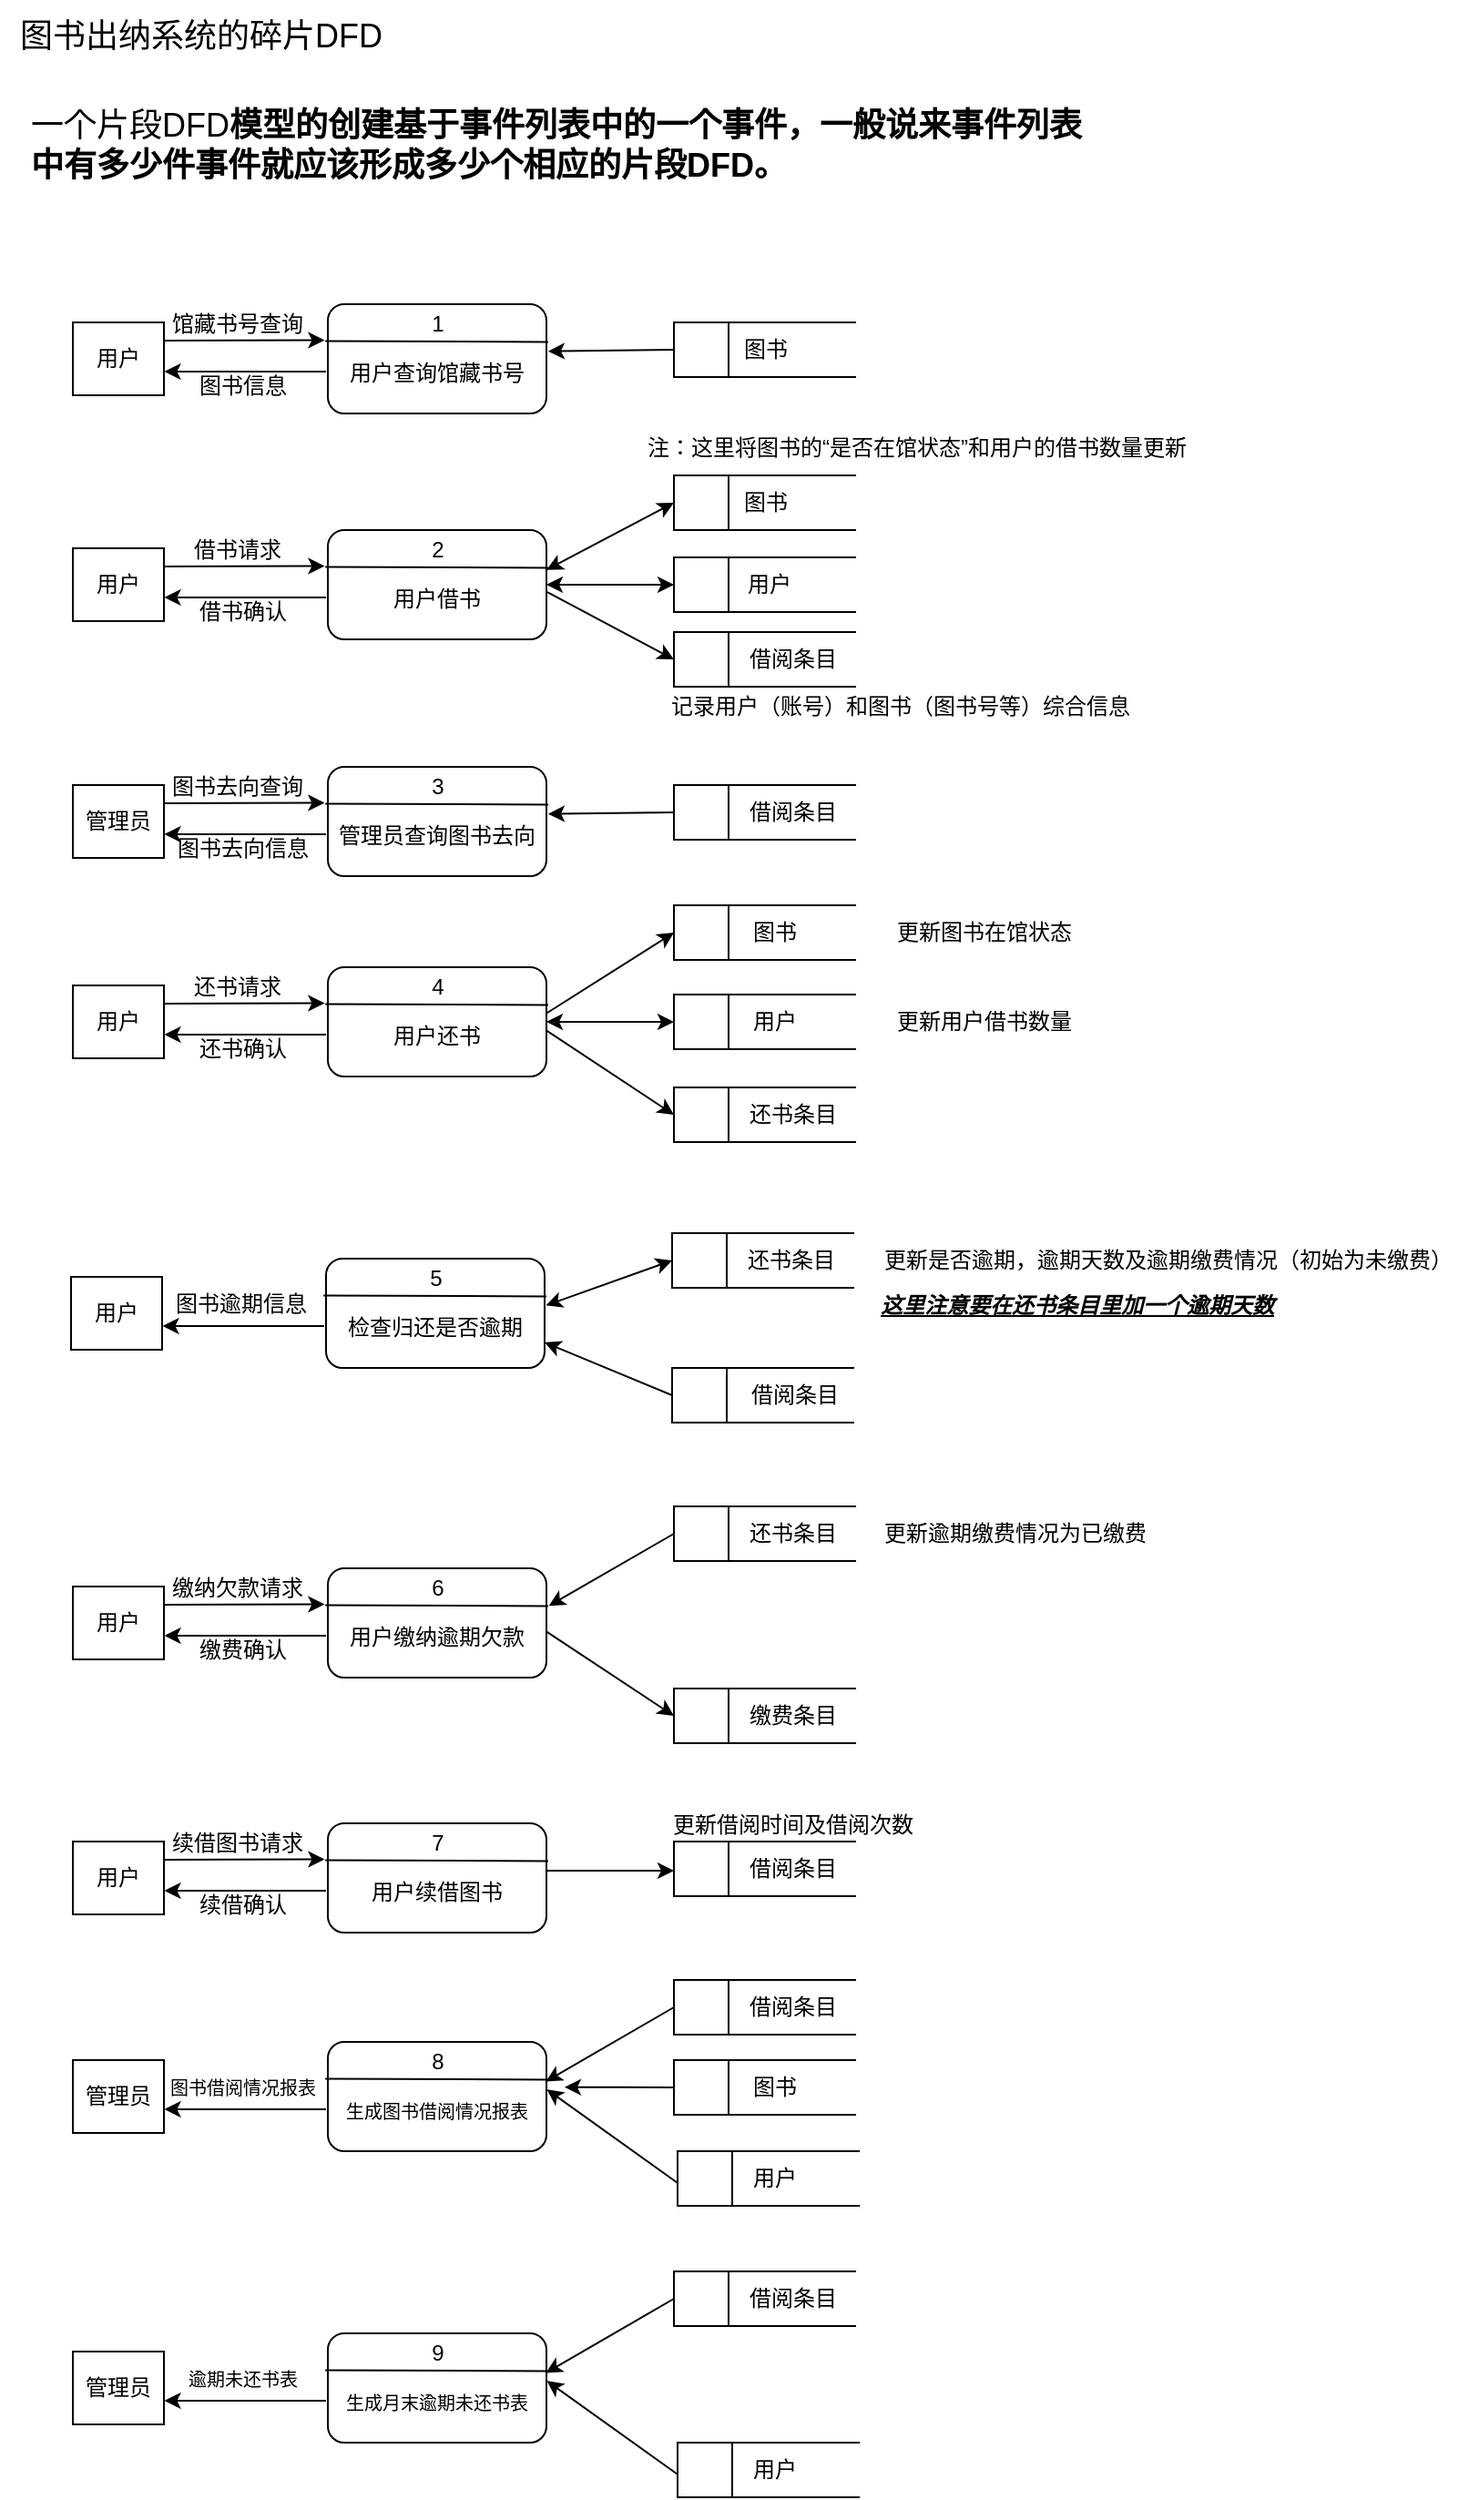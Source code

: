 <mxfile version="21.3.4" type="github" pages="2">
  <diagram name="Page-1" id="r5-5mrkH5DWfqQ573Fb9">
    <mxGraphModel dx="1008" dy="618" grid="1" gridSize="10" guides="1" tooltips="1" connect="1" arrows="1" fold="1" page="1" pageScale="1" pageWidth="827" pageHeight="1169" math="0" shadow="0">
      <root>
        <mxCell id="0" />
        <mxCell id="1" parent="0" />
        <mxCell id="1K2lFntmDClPy83llf3J-1" value="&lt;font style=&quot;font-size: 18px;&quot;&gt;图书出纳系统的碎片DFD&lt;/font&gt;" style="text;html=1;align=center;verticalAlign=middle;resizable=0;points=[];autosize=1;strokeColor=none;fillColor=none;" vertex="1" parent="1">
          <mxGeometry x="60" y="53" width="220" height="40" as="geometry" />
        </mxCell>
        <mxCell id="1K2lFntmDClPy83llf3J-2" value="&lt;h5 style=&quot;language:zh-CN;margin-top:0pt;margin-bottom:0pt;text-align:left;&lt;br/&gt;direction:ltr;unicode-bidi:embed;vertical-align:baseline;mso-line-break-override:&lt;br/&gt;none;punctuation-wrap:hanging&quot;&gt;&lt;/h5&gt;&lt;h4&gt;&lt;div style=&quot;text-align: left;&quot;&gt;&lt;span style=&quot;font-size: 18px; background-color: initial; font-weight: normal;&quot;&gt;一个片段&lt;span style=&quot;font-family: Arial;&quot;&gt;DFD&lt;/span&gt;&lt;/span&gt;&lt;span style=&quot;font-size: 18px; background-color: initial; font-family: 宋体;&quot;&gt;模型的创建基于事件列表中的一个事件，一般说来事件列表&lt;/span&gt;&lt;/div&gt;&lt;font style=&quot;font-size: 18px;&quot;&gt;&lt;span style=&quot;font-family: 宋体; font-weight: bold;&quot;&gt;&lt;div style=&quot;text-align: left;&quot;&gt;&lt;span style=&quot;background-color: initial;&quot;&gt;中有多少件事件就应该形成多少个相应的片段&lt;/span&gt;&lt;span style=&quot;background-color: initial; font-family: Arial;&quot;&gt;DFD&lt;/span&gt;&lt;span style=&quot;background-color: initial;&quot;&gt;。&lt;/span&gt;&lt;/div&gt;&lt;/span&gt;&lt;/font&gt;&lt;/h4&gt;" style="text;html=1;align=center;verticalAlign=middle;resizable=0;points=[];autosize=1;strokeColor=none;fillColor=none;" vertex="1" parent="1">
          <mxGeometry x="60" y="88" width="610" height="90" as="geometry" />
        </mxCell>
        <mxCell id="1K2lFntmDClPy83llf3J-3" value="&lt;br&gt;用户查询馆藏书号" style="rounded=1;whiteSpace=wrap;html=1;" vertex="1" parent="1">
          <mxGeometry x="240" y="220" width="120" height="60" as="geometry" />
        </mxCell>
        <mxCell id="1K2lFntmDClPy83llf3J-4" value="" style="endArrow=none;html=1;rounded=0;exitX=-0.012;exitY=0.337;exitDx=0;exitDy=0;exitPerimeter=0;entryX=1.008;entryY=0.346;entryDx=0;entryDy=0;entryPerimeter=0;" edge="1" parent="1" source="1K2lFntmDClPy83llf3J-3" target="1K2lFntmDClPy83llf3J-3">
          <mxGeometry width="50" height="50" relative="1" as="geometry">
            <mxPoint x="330" y="320" as="sourcePoint" />
            <mxPoint x="380" y="270" as="targetPoint" />
          </mxGeometry>
        </mxCell>
        <mxCell id="1K2lFntmDClPy83llf3J-5" value="1" style="text;html=1;align=center;verticalAlign=middle;resizable=0;points=[];autosize=1;strokeColor=none;fillColor=none;" vertex="1" parent="1">
          <mxGeometry x="285" y="216" width="30" height="30" as="geometry" />
        </mxCell>
        <mxCell id="1K2lFntmDClPy83llf3J-8" value="用户" style="html=1;dashed=0;whiteSpace=wrap;" vertex="1" parent="1">
          <mxGeometry x="100" y="230" width="50" height="40" as="geometry" />
        </mxCell>
        <mxCell id="1K2lFntmDClPy83llf3J-9" value="" style="endArrow=classic;html=1;rounded=0;exitX=1;exitY=0.25;exitDx=0;exitDy=0;entryX=-0.015;entryY=0.329;entryDx=0;entryDy=0;entryPerimeter=0;" edge="1" parent="1" source="1K2lFntmDClPy83llf3J-8" target="1K2lFntmDClPy83llf3J-3">
          <mxGeometry width="50" height="50" relative="1" as="geometry">
            <mxPoint x="300" y="260" as="sourcePoint" />
            <mxPoint x="350" y="210" as="targetPoint" />
          </mxGeometry>
        </mxCell>
        <mxCell id="1K2lFntmDClPy83llf3J-10" value="馆藏书号查询" style="text;html=1;align=center;verticalAlign=middle;resizable=0;points=[];autosize=1;strokeColor=none;fillColor=none;" vertex="1" parent="1">
          <mxGeometry x="140" y="216" width="100" height="30" as="geometry" />
        </mxCell>
        <mxCell id="1K2lFntmDClPy83llf3J-11" value="" style="endArrow=classic;html=1;rounded=0;entryX=1.005;entryY=0.625;entryDx=0;entryDy=0;entryPerimeter=0;" edge="1" parent="1">
          <mxGeometry width="50" height="50" relative="1" as="geometry">
            <mxPoint x="239" y="257" as="sourcePoint" />
            <mxPoint x="150.25" y="257" as="targetPoint" />
          </mxGeometry>
        </mxCell>
        <mxCell id="1K2lFntmDClPy83llf3J-12" value="图书信息" style="text;html=1;align=center;verticalAlign=middle;resizable=0;points=[];autosize=1;strokeColor=none;fillColor=none;" vertex="1" parent="1">
          <mxGeometry x="158" y="250" width="70" height="30" as="geometry" />
        </mxCell>
        <mxCell id="1K2lFntmDClPy83llf3J-13" value="" style="html=1;dashed=0;whiteSpace=wrap;shape=mxgraph.dfd.dataStoreID;align=left;spacingLeft=3;points=[[0,0],[0.5,0],[1,0],[0,0.5],[1,0.5],[0,1],[0.5,1],[1,1]];" vertex="1" parent="1">
          <mxGeometry x="430" y="230" width="100" height="30" as="geometry" />
        </mxCell>
        <mxCell id="1K2lFntmDClPy83llf3J-14" value="图书" style="text;html=1;align=center;verticalAlign=middle;resizable=0;points=[];autosize=1;strokeColor=none;fillColor=none;" vertex="1" parent="1">
          <mxGeometry x="455" y="230" width="50" height="30" as="geometry" />
        </mxCell>
        <mxCell id="1K2lFntmDClPy83llf3J-16" value="" style="endArrow=classic;html=1;rounded=0;exitX=0;exitY=0.5;exitDx=0;exitDy=0;entryX=1.008;entryY=0.431;entryDx=0;entryDy=0;entryPerimeter=0;" edge="1" parent="1" source="1K2lFntmDClPy83llf3J-13" target="1K2lFntmDClPy83llf3J-3">
          <mxGeometry width="50" height="50" relative="1" as="geometry">
            <mxPoint x="300" y="260" as="sourcePoint" />
            <mxPoint x="350" y="210" as="targetPoint" />
          </mxGeometry>
        </mxCell>
        <mxCell id="1K2lFntmDClPy83llf3J-17" value="&lt;br&gt;用户借书" style="rounded=1;whiteSpace=wrap;html=1;" vertex="1" parent="1">
          <mxGeometry x="240" y="344" width="120" height="60" as="geometry" />
        </mxCell>
        <mxCell id="1K2lFntmDClPy83llf3J-18" value="" style="endArrow=none;html=1;rounded=0;exitX=-0.012;exitY=0.337;exitDx=0;exitDy=0;exitPerimeter=0;entryX=1.008;entryY=0.346;entryDx=0;entryDy=0;entryPerimeter=0;" edge="1" parent="1" source="1K2lFntmDClPy83llf3J-17" target="1K2lFntmDClPy83llf3J-17">
          <mxGeometry width="50" height="50" relative="1" as="geometry">
            <mxPoint x="330" y="444" as="sourcePoint" />
            <mxPoint x="380" y="394" as="targetPoint" />
          </mxGeometry>
        </mxCell>
        <mxCell id="1K2lFntmDClPy83llf3J-19" value="2" style="text;html=1;align=center;verticalAlign=middle;resizable=0;points=[];autosize=1;strokeColor=none;fillColor=none;" vertex="1" parent="1">
          <mxGeometry x="285" y="340" width="30" height="30" as="geometry" />
        </mxCell>
        <mxCell id="1K2lFntmDClPy83llf3J-20" value="用户" style="html=1;dashed=0;whiteSpace=wrap;" vertex="1" parent="1">
          <mxGeometry x="100" y="354" width="50" height="40" as="geometry" />
        </mxCell>
        <mxCell id="1K2lFntmDClPy83llf3J-21" value="" style="endArrow=classic;html=1;rounded=0;exitX=1;exitY=0.25;exitDx=0;exitDy=0;entryX=-0.015;entryY=0.329;entryDx=0;entryDy=0;entryPerimeter=0;" edge="1" parent="1" source="1K2lFntmDClPy83llf3J-20" target="1K2lFntmDClPy83llf3J-17">
          <mxGeometry width="50" height="50" relative="1" as="geometry">
            <mxPoint x="300" y="384" as="sourcePoint" />
            <mxPoint x="350" y="334" as="targetPoint" />
          </mxGeometry>
        </mxCell>
        <mxCell id="1K2lFntmDClPy83llf3J-22" value="借书请求" style="text;html=1;align=center;verticalAlign=middle;resizable=0;points=[];autosize=1;strokeColor=none;fillColor=none;" vertex="1" parent="1">
          <mxGeometry x="155" y="340" width="70" height="30" as="geometry" />
        </mxCell>
        <mxCell id="1K2lFntmDClPy83llf3J-23" value="" style="endArrow=classic;html=1;rounded=0;entryX=1.005;entryY=0.625;entryDx=0;entryDy=0;entryPerimeter=0;" edge="1" parent="1">
          <mxGeometry width="50" height="50" relative="1" as="geometry">
            <mxPoint x="239" y="381" as="sourcePoint" />
            <mxPoint x="150.25" y="381" as="targetPoint" />
          </mxGeometry>
        </mxCell>
        <mxCell id="1K2lFntmDClPy83llf3J-24" value="借书确认" style="text;html=1;align=center;verticalAlign=middle;resizable=0;points=[];autosize=1;strokeColor=none;fillColor=none;" vertex="1" parent="1">
          <mxGeometry x="158" y="374" width="70" height="30" as="geometry" />
        </mxCell>
        <mxCell id="1K2lFntmDClPy83llf3J-25" value="" style="html=1;dashed=0;whiteSpace=wrap;shape=mxgraph.dfd.dataStoreID;align=left;spacingLeft=3;points=[[0,0],[0.5,0],[1,0],[0,0.5],[1,0.5],[0,1],[0.5,1],[1,1]];" vertex="1" parent="1">
          <mxGeometry x="430" y="314" width="100" height="30" as="geometry" />
        </mxCell>
        <mxCell id="1K2lFntmDClPy83llf3J-26" value="图书" style="text;html=1;align=center;verticalAlign=middle;resizable=0;points=[];autosize=1;strokeColor=none;fillColor=none;" vertex="1" parent="1">
          <mxGeometry x="455" y="314" width="50" height="30" as="geometry" />
        </mxCell>
        <mxCell id="1K2lFntmDClPy83llf3J-28" value="" style="html=1;dashed=0;whiteSpace=wrap;shape=mxgraph.dfd.dataStoreID;align=left;spacingLeft=3;points=[[0,0],[0.5,0],[1,0],[0,0.5],[1,0.5],[0,1],[0.5,1],[1,1]];" vertex="1" parent="1">
          <mxGeometry x="430" y="400" width="100" height="30" as="geometry" />
        </mxCell>
        <mxCell id="1K2lFntmDClPy83llf3J-29" value="借阅条目" style="text;html=1;align=center;verticalAlign=middle;resizable=0;points=[];autosize=1;strokeColor=none;fillColor=none;" vertex="1" parent="1">
          <mxGeometry x="460" y="400" width="70" height="30" as="geometry" />
        </mxCell>
        <mxCell id="1K2lFntmDClPy83llf3J-30" value="" style="endArrow=classic;html=1;rounded=0;entryX=0;entryY=0.5;entryDx=0;entryDy=0;exitX=1.004;exitY=0.567;exitDx=0;exitDy=0;exitPerimeter=0;" edge="1" parent="1" source="1K2lFntmDClPy83llf3J-17" target="1K2lFntmDClPy83llf3J-28">
          <mxGeometry width="50" height="50" relative="1" as="geometry">
            <mxPoint x="300" y="370" as="sourcePoint" />
            <mxPoint x="350" y="320" as="targetPoint" />
          </mxGeometry>
        </mxCell>
        <mxCell id="1K2lFntmDClPy83llf3J-31" value="&lt;br&gt;管理员查询图书去向" style="rounded=1;whiteSpace=wrap;html=1;" vertex="1" parent="1">
          <mxGeometry x="240" y="474" width="120" height="60" as="geometry" />
        </mxCell>
        <mxCell id="1K2lFntmDClPy83llf3J-32" value="" style="endArrow=none;html=1;rounded=0;exitX=-0.012;exitY=0.337;exitDx=0;exitDy=0;exitPerimeter=0;entryX=1.008;entryY=0.346;entryDx=0;entryDy=0;entryPerimeter=0;" edge="1" parent="1" source="1K2lFntmDClPy83llf3J-31" target="1K2lFntmDClPy83llf3J-31">
          <mxGeometry width="50" height="50" relative="1" as="geometry">
            <mxPoint x="330" y="574" as="sourcePoint" />
            <mxPoint x="380" y="524" as="targetPoint" />
          </mxGeometry>
        </mxCell>
        <mxCell id="1K2lFntmDClPy83llf3J-33" value="3" style="text;html=1;align=center;verticalAlign=middle;resizable=0;points=[];autosize=1;strokeColor=none;fillColor=none;" vertex="1" parent="1">
          <mxGeometry x="285" y="470" width="30" height="30" as="geometry" />
        </mxCell>
        <mxCell id="1K2lFntmDClPy83llf3J-34" value="管理员" style="html=1;dashed=0;whiteSpace=wrap;" vertex="1" parent="1">
          <mxGeometry x="100" y="484" width="50" height="40" as="geometry" />
        </mxCell>
        <mxCell id="1K2lFntmDClPy83llf3J-35" value="" style="endArrow=classic;html=1;rounded=0;exitX=1;exitY=0.25;exitDx=0;exitDy=0;entryX=-0.015;entryY=0.329;entryDx=0;entryDy=0;entryPerimeter=0;" edge="1" parent="1" source="1K2lFntmDClPy83llf3J-34" target="1K2lFntmDClPy83llf3J-31">
          <mxGeometry width="50" height="50" relative="1" as="geometry">
            <mxPoint x="300" y="514" as="sourcePoint" />
            <mxPoint x="350" y="464" as="targetPoint" />
          </mxGeometry>
        </mxCell>
        <mxCell id="1K2lFntmDClPy83llf3J-36" value="图书去向查询" style="text;html=1;align=center;verticalAlign=middle;resizable=0;points=[];autosize=1;strokeColor=none;fillColor=none;" vertex="1" parent="1">
          <mxGeometry x="140" y="470" width="100" height="30" as="geometry" />
        </mxCell>
        <mxCell id="1K2lFntmDClPy83llf3J-37" value="" style="endArrow=classic;html=1;rounded=0;entryX=1.005;entryY=0.625;entryDx=0;entryDy=0;entryPerimeter=0;" edge="1" parent="1">
          <mxGeometry width="50" height="50" relative="1" as="geometry">
            <mxPoint x="239" y="511" as="sourcePoint" />
            <mxPoint x="150.25" y="511" as="targetPoint" />
          </mxGeometry>
        </mxCell>
        <mxCell id="1K2lFntmDClPy83llf3J-38" value="图书去向信息" style="text;html=1;align=center;verticalAlign=middle;resizable=0;points=[];autosize=1;strokeColor=none;fillColor=none;" vertex="1" parent="1">
          <mxGeometry x="143" y="504" width="100" height="30" as="geometry" />
        </mxCell>
        <mxCell id="1K2lFntmDClPy83llf3J-39" value="" style="html=1;dashed=0;whiteSpace=wrap;shape=mxgraph.dfd.dataStoreID;align=left;spacingLeft=3;points=[[0,0],[0.5,0],[1,0],[0,0.5],[1,0.5],[0,1],[0.5,1],[1,1]];" vertex="1" parent="1">
          <mxGeometry x="430" y="484" width="100" height="30" as="geometry" />
        </mxCell>
        <mxCell id="1K2lFntmDClPy83llf3J-40" value="借阅条目" style="text;html=1;align=center;verticalAlign=middle;resizable=0;points=[];autosize=1;strokeColor=none;fillColor=none;" vertex="1" parent="1">
          <mxGeometry x="460" y="484" width="70" height="30" as="geometry" />
        </mxCell>
        <mxCell id="1K2lFntmDClPy83llf3J-41" value="" style="endArrow=classic;html=1;rounded=0;exitX=0;exitY=0.5;exitDx=0;exitDy=0;entryX=1.008;entryY=0.431;entryDx=0;entryDy=0;entryPerimeter=0;" edge="1" parent="1" source="1K2lFntmDClPy83llf3J-39" target="1K2lFntmDClPy83llf3J-31">
          <mxGeometry width="50" height="50" relative="1" as="geometry">
            <mxPoint x="300" y="514" as="sourcePoint" />
            <mxPoint x="350" y="464" as="targetPoint" />
          </mxGeometry>
        </mxCell>
        <mxCell id="1K2lFntmDClPy83llf3J-42" value="" style="endArrow=classic;startArrow=classic;html=1;rounded=0;entryX=0;entryY=0.5;entryDx=0;entryDy=0;exitX=1.001;exitY=0.364;exitDx=0;exitDy=0;exitPerimeter=0;" edge="1" parent="1" source="1K2lFntmDClPy83llf3J-17" target="1K2lFntmDClPy83llf3J-25">
          <mxGeometry width="50" height="50" relative="1" as="geometry">
            <mxPoint x="300" y="390" as="sourcePoint" />
            <mxPoint x="350" y="340" as="targetPoint" />
          </mxGeometry>
        </mxCell>
        <mxCell id="1K2lFntmDClPy83llf3J-43" value="注：这里将图书的“是否在馆状态”和用户的借书数量更新" style="text;html=1;align=center;verticalAlign=middle;resizable=0;points=[];autosize=1;strokeColor=none;fillColor=none;" vertex="1" parent="1">
          <mxGeometry x="403" y="284" width="320" height="30" as="geometry" />
        </mxCell>
        <mxCell id="1K2lFntmDClPy83llf3J-44" value="&lt;br&gt;用户还书" style="rounded=1;whiteSpace=wrap;html=1;" vertex="1" parent="1">
          <mxGeometry x="240" y="584" width="120" height="60" as="geometry" />
        </mxCell>
        <mxCell id="1K2lFntmDClPy83llf3J-45" value="" style="endArrow=none;html=1;rounded=0;exitX=-0.012;exitY=0.337;exitDx=0;exitDy=0;exitPerimeter=0;entryX=1.008;entryY=0.346;entryDx=0;entryDy=0;entryPerimeter=0;" edge="1" parent="1" source="1K2lFntmDClPy83llf3J-44" target="1K2lFntmDClPy83llf3J-44">
          <mxGeometry width="50" height="50" relative="1" as="geometry">
            <mxPoint x="330" y="684" as="sourcePoint" />
            <mxPoint x="380" y="634" as="targetPoint" />
          </mxGeometry>
        </mxCell>
        <mxCell id="1K2lFntmDClPy83llf3J-46" value="4" style="text;html=1;align=center;verticalAlign=middle;resizable=0;points=[];autosize=1;strokeColor=none;fillColor=none;" vertex="1" parent="1">
          <mxGeometry x="285" y="580" width="30" height="30" as="geometry" />
        </mxCell>
        <mxCell id="1K2lFntmDClPy83llf3J-47" value="用户" style="html=1;dashed=0;whiteSpace=wrap;" vertex="1" parent="1">
          <mxGeometry x="100" y="594" width="50" height="40" as="geometry" />
        </mxCell>
        <mxCell id="1K2lFntmDClPy83llf3J-48" value="" style="endArrow=classic;html=1;rounded=0;exitX=1;exitY=0.25;exitDx=0;exitDy=0;entryX=-0.015;entryY=0.329;entryDx=0;entryDy=0;entryPerimeter=0;" edge="1" parent="1" source="1K2lFntmDClPy83llf3J-47" target="1K2lFntmDClPy83llf3J-44">
          <mxGeometry width="50" height="50" relative="1" as="geometry">
            <mxPoint x="300" y="624" as="sourcePoint" />
            <mxPoint x="350" y="574" as="targetPoint" />
          </mxGeometry>
        </mxCell>
        <mxCell id="1K2lFntmDClPy83llf3J-49" value="还书请求" style="text;html=1;align=center;verticalAlign=middle;resizable=0;points=[];autosize=1;strokeColor=none;fillColor=none;" vertex="1" parent="1">
          <mxGeometry x="155" y="580" width="70" height="30" as="geometry" />
        </mxCell>
        <mxCell id="1K2lFntmDClPy83llf3J-50" value="" style="endArrow=classic;html=1;rounded=0;entryX=1.005;entryY=0.625;entryDx=0;entryDy=0;entryPerimeter=0;" edge="1" parent="1">
          <mxGeometry width="50" height="50" relative="1" as="geometry">
            <mxPoint x="239" y="621" as="sourcePoint" />
            <mxPoint x="150.25" y="621" as="targetPoint" />
          </mxGeometry>
        </mxCell>
        <mxCell id="1K2lFntmDClPy83llf3J-51" value="还书确认" style="text;html=1;align=center;verticalAlign=middle;resizable=0;points=[];autosize=1;strokeColor=none;fillColor=none;" vertex="1" parent="1">
          <mxGeometry x="158" y="614" width="70" height="30" as="geometry" />
        </mxCell>
        <mxCell id="1K2lFntmDClPy83llf3J-52" value="" style="html=1;dashed=0;whiteSpace=wrap;shape=mxgraph.dfd.dataStoreID;align=left;spacingLeft=3;points=[[0,0],[0.5,0],[1,0],[0,0.5],[1,0.5],[0,1],[0.5,1],[1,1]];" vertex="1" parent="1">
          <mxGeometry x="430" y="550" width="100" height="30" as="geometry" />
        </mxCell>
        <mxCell id="1K2lFntmDClPy83llf3J-53" value="图书" style="text;html=1;align=center;verticalAlign=middle;resizable=0;points=[];autosize=1;strokeColor=none;fillColor=none;" vertex="1" parent="1">
          <mxGeometry x="460" y="550" width="50" height="30" as="geometry" />
        </mxCell>
        <mxCell id="1K2lFntmDClPy83llf3J-55" value="" style="endArrow=classic;html=1;rounded=0;entryX=0;entryY=0.5;entryDx=0;entryDy=0;exitX=1.001;exitY=0.421;exitDx=0;exitDy=0;exitPerimeter=0;" edge="1" parent="1" source="1K2lFntmDClPy83llf3J-44" target="1K2lFntmDClPy83llf3J-52">
          <mxGeometry width="50" height="50" relative="1" as="geometry">
            <mxPoint x="300" y="570" as="sourcePoint" />
            <mxPoint x="350" y="520" as="targetPoint" />
          </mxGeometry>
        </mxCell>
        <mxCell id="1K2lFntmDClPy83llf3J-56" value="" style="html=1;dashed=0;whiteSpace=wrap;shape=mxgraph.dfd.dataStoreID;align=left;spacingLeft=3;points=[[0,0],[0.5,0],[1,0],[0,0.5],[1,0.5],[0,1],[0.5,1],[1,1]];" vertex="1" parent="1">
          <mxGeometry x="430" y="650" width="100" height="30" as="geometry" />
        </mxCell>
        <mxCell id="1K2lFntmDClPy83llf3J-57" value="" style="endArrow=classic;html=1;rounded=0;entryX=0;entryY=0.5;entryDx=0;entryDy=0;exitX=1.001;exitY=0.58;exitDx=0;exitDy=0;exitPerimeter=0;" edge="1" parent="1" source="1K2lFntmDClPy83llf3J-44" target="1K2lFntmDClPy83llf3J-56">
          <mxGeometry width="50" height="50" relative="1" as="geometry">
            <mxPoint x="300" y="510" as="sourcePoint" />
            <mxPoint x="350" y="460" as="targetPoint" />
          </mxGeometry>
        </mxCell>
        <mxCell id="1K2lFntmDClPy83llf3J-60" value="还书条目" style="text;html=1;align=center;verticalAlign=middle;resizable=0;points=[];autosize=1;strokeColor=none;fillColor=none;" vertex="1" parent="1">
          <mxGeometry x="460" y="650" width="70" height="30" as="geometry" />
        </mxCell>
        <mxCell id="1K2lFntmDClPy83llf3J-61" value="&lt;br&gt;用户缴纳逾期欠款" style="rounded=1;whiteSpace=wrap;html=1;" vertex="1" parent="1">
          <mxGeometry x="240" y="914" width="120" height="60" as="geometry" />
        </mxCell>
        <mxCell id="1K2lFntmDClPy83llf3J-62" value="" style="endArrow=none;html=1;rounded=0;exitX=-0.012;exitY=0.337;exitDx=0;exitDy=0;exitPerimeter=0;entryX=1.008;entryY=0.346;entryDx=0;entryDy=0;entryPerimeter=0;" edge="1" parent="1" source="1K2lFntmDClPy83llf3J-61" target="1K2lFntmDClPy83llf3J-61">
          <mxGeometry width="50" height="50" relative="1" as="geometry">
            <mxPoint x="330" y="1014" as="sourcePoint" />
            <mxPoint x="380" y="964" as="targetPoint" />
          </mxGeometry>
        </mxCell>
        <mxCell id="1K2lFntmDClPy83llf3J-63" value="6" style="text;html=1;align=center;verticalAlign=middle;resizable=0;points=[];autosize=1;strokeColor=none;fillColor=none;" vertex="1" parent="1">
          <mxGeometry x="285" y="910" width="30" height="30" as="geometry" />
        </mxCell>
        <mxCell id="1K2lFntmDClPy83llf3J-64" value="用户" style="html=1;dashed=0;whiteSpace=wrap;" vertex="1" parent="1">
          <mxGeometry x="100" y="924" width="50" height="40" as="geometry" />
        </mxCell>
        <mxCell id="1K2lFntmDClPy83llf3J-65" value="" style="endArrow=classic;html=1;rounded=0;exitX=1;exitY=0.25;exitDx=0;exitDy=0;entryX=-0.015;entryY=0.329;entryDx=0;entryDy=0;entryPerimeter=0;" edge="1" parent="1" source="1K2lFntmDClPy83llf3J-64" target="1K2lFntmDClPy83llf3J-61">
          <mxGeometry width="50" height="50" relative="1" as="geometry">
            <mxPoint x="300" y="954" as="sourcePoint" />
            <mxPoint x="350" y="904" as="targetPoint" />
          </mxGeometry>
        </mxCell>
        <mxCell id="1K2lFntmDClPy83llf3J-66" value="缴纳欠款请求" style="text;html=1;align=center;verticalAlign=middle;resizable=0;points=[];autosize=1;strokeColor=none;fillColor=none;" vertex="1" parent="1">
          <mxGeometry x="140" y="910" width="100" height="30" as="geometry" />
        </mxCell>
        <mxCell id="1K2lFntmDClPy83llf3J-67" value="" style="endArrow=classic;html=1;rounded=0;entryX=1.005;entryY=0.625;entryDx=0;entryDy=0;entryPerimeter=0;" edge="1" parent="1">
          <mxGeometry width="50" height="50" relative="1" as="geometry">
            <mxPoint x="239" y="951" as="sourcePoint" />
            <mxPoint x="150.25" y="951" as="targetPoint" />
          </mxGeometry>
        </mxCell>
        <mxCell id="1K2lFntmDClPy83llf3J-68" value="缴费确认" style="text;html=1;align=center;verticalAlign=middle;resizable=0;points=[];autosize=1;strokeColor=none;fillColor=none;" vertex="1" parent="1">
          <mxGeometry x="158" y="944" width="70" height="30" as="geometry" />
        </mxCell>
        <mxCell id="1K2lFntmDClPy83llf3J-69" value="" style="html=1;dashed=0;whiteSpace=wrap;shape=mxgraph.dfd.dataStoreID;align=left;spacingLeft=3;points=[[0,0],[0.5,0],[1,0],[0,0.5],[1,0.5],[0,1],[0.5,1],[1,1]];" vertex="1" parent="1">
          <mxGeometry x="430" y="880" width="100" height="30" as="geometry" />
        </mxCell>
        <mxCell id="1K2lFntmDClPy83llf3J-70" value="还书条目" style="text;html=1;align=center;verticalAlign=middle;resizable=0;points=[];autosize=1;strokeColor=none;fillColor=none;" vertex="1" parent="1">
          <mxGeometry x="460" y="880" width="70" height="30" as="geometry" />
        </mxCell>
        <mxCell id="1K2lFntmDClPy83llf3J-72" value="" style="html=1;dashed=0;whiteSpace=wrap;shape=mxgraph.dfd.dataStoreID;align=left;spacingLeft=3;points=[[0,0],[0.5,0],[1,0],[0,0.5],[1,0.5],[0,1],[0.5,1],[1,1]];" vertex="1" parent="1">
          <mxGeometry x="430" y="980" width="100" height="30" as="geometry" />
        </mxCell>
        <mxCell id="1K2lFntmDClPy83llf3J-73" value="" style="endArrow=classic;html=1;rounded=0;entryX=0;entryY=0.5;entryDx=0;entryDy=0;exitX=1.001;exitY=0.58;exitDx=0;exitDy=0;exitPerimeter=0;" edge="1" parent="1" source="1K2lFntmDClPy83llf3J-61" target="1K2lFntmDClPy83llf3J-72">
          <mxGeometry width="50" height="50" relative="1" as="geometry">
            <mxPoint x="300" y="840" as="sourcePoint" />
            <mxPoint x="350" y="790" as="targetPoint" />
          </mxGeometry>
        </mxCell>
        <mxCell id="1K2lFntmDClPy83llf3J-74" value="缴费条目" style="text;html=1;align=center;verticalAlign=middle;resizable=0;points=[];autosize=1;strokeColor=none;fillColor=none;" vertex="1" parent="1">
          <mxGeometry x="460" y="980" width="70" height="30" as="geometry" />
        </mxCell>
        <mxCell id="1K2lFntmDClPy83llf3J-76" value="" style="html=1;dashed=0;whiteSpace=wrap;shape=mxgraph.dfd.dataStoreID;align=left;spacingLeft=3;points=[[0,0],[0.5,0],[1,0],[0,0.5],[1,0.5],[0,1],[0.5,1],[1,1]];" vertex="1" parent="1">
          <mxGeometry x="430" y="359" width="100" height="30" as="geometry" />
        </mxCell>
        <mxCell id="1K2lFntmDClPy83llf3J-77" value="用户" style="text;html=1;align=center;verticalAlign=middle;resizable=0;points=[];autosize=1;strokeColor=none;fillColor=none;" vertex="1" parent="1">
          <mxGeometry x="457" y="359" width="50" height="30" as="geometry" />
        </mxCell>
        <mxCell id="1K2lFntmDClPy83llf3J-78" value="" style="endArrow=classic;startArrow=classic;html=1;rounded=0;exitX=1;exitY=0.5;exitDx=0;exitDy=0;entryX=0;entryY=0.5;entryDx=0;entryDy=0;" edge="1" parent="1" source="1K2lFntmDClPy83llf3J-17" target="1K2lFntmDClPy83llf3J-76">
          <mxGeometry width="50" height="50" relative="1" as="geometry">
            <mxPoint x="380" y="430" as="sourcePoint" />
            <mxPoint x="430" y="380" as="targetPoint" />
          </mxGeometry>
        </mxCell>
        <mxCell id="1K2lFntmDClPy83llf3J-80" value="&lt;br&gt;用户续借图书" style="rounded=1;whiteSpace=wrap;html=1;" vertex="1" parent="1">
          <mxGeometry x="240" y="1054" width="120" height="60" as="geometry" />
        </mxCell>
        <mxCell id="1K2lFntmDClPy83llf3J-81" value="" style="endArrow=none;html=1;rounded=0;exitX=-0.012;exitY=0.337;exitDx=0;exitDy=0;exitPerimeter=0;entryX=1.008;entryY=0.346;entryDx=0;entryDy=0;entryPerimeter=0;" edge="1" parent="1" source="1K2lFntmDClPy83llf3J-80" target="1K2lFntmDClPy83llf3J-80">
          <mxGeometry width="50" height="50" relative="1" as="geometry">
            <mxPoint x="330" y="1154" as="sourcePoint" />
            <mxPoint x="380" y="1104" as="targetPoint" />
          </mxGeometry>
        </mxCell>
        <mxCell id="1K2lFntmDClPy83llf3J-82" value="7" style="text;html=1;align=center;verticalAlign=middle;resizable=0;points=[];autosize=1;strokeColor=none;fillColor=none;" vertex="1" parent="1">
          <mxGeometry x="285" y="1050" width="30" height="30" as="geometry" />
        </mxCell>
        <mxCell id="1K2lFntmDClPy83llf3J-83" value="用户" style="html=1;dashed=0;whiteSpace=wrap;" vertex="1" parent="1">
          <mxGeometry x="100" y="1064" width="50" height="40" as="geometry" />
        </mxCell>
        <mxCell id="1K2lFntmDClPy83llf3J-84" value="" style="endArrow=classic;html=1;rounded=0;exitX=1;exitY=0.25;exitDx=0;exitDy=0;entryX=-0.015;entryY=0.329;entryDx=0;entryDy=0;entryPerimeter=0;" edge="1" parent="1" source="1K2lFntmDClPy83llf3J-83" target="1K2lFntmDClPy83llf3J-80">
          <mxGeometry width="50" height="50" relative="1" as="geometry">
            <mxPoint x="300" y="1094" as="sourcePoint" />
            <mxPoint x="350" y="1044" as="targetPoint" />
          </mxGeometry>
        </mxCell>
        <mxCell id="1K2lFntmDClPy83llf3J-85" value="续借图书请求" style="text;html=1;align=center;verticalAlign=middle;resizable=0;points=[];autosize=1;strokeColor=none;fillColor=none;" vertex="1" parent="1">
          <mxGeometry x="140" y="1050" width="100" height="30" as="geometry" />
        </mxCell>
        <mxCell id="1K2lFntmDClPy83llf3J-86" value="" style="endArrow=classic;html=1;rounded=0;entryX=1.005;entryY=0.625;entryDx=0;entryDy=0;entryPerimeter=0;" edge="1" parent="1">
          <mxGeometry width="50" height="50" relative="1" as="geometry">
            <mxPoint x="239" y="1091" as="sourcePoint" />
            <mxPoint x="150.25" y="1091" as="targetPoint" />
          </mxGeometry>
        </mxCell>
        <mxCell id="1K2lFntmDClPy83llf3J-87" value="续借确认" style="text;html=1;align=center;verticalAlign=middle;resizable=0;points=[];autosize=1;strokeColor=none;fillColor=none;" vertex="1" parent="1">
          <mxGeometry x="158" y="1084" width="70" height="30" as="geometry" />
        </mxCell>
        <mxCell id="1K2lFntmDClPy83llf3J-88" value="" style="html=1;dashed=0;whiteSpace=wrap;shape=mxgraph.dfd.dataStoreID;align=left;spacingLeft=3;points=[[0,0],[0.5,0],[1,0],[0,0.5],[1,0.5],[0,1],[0.5,1],[1,1]];" vertex="1" parent="1">
          <mxGeometry x="430" y="1064" width="100" height="30" as="geometry" />
        </mxCell>
        <mxCell id="1K2lFntmDClPy83llf3J-89" value="借阅条目" style="text;html=1;align=center;verticalAlign=middle;resizable=0;points=[];autosize=1;strokeColor=none;fillColor=none;" vertex="1" parent="1">
          <mxGeometry x="460" y="1064" width="70" height="30" as="geometry" />
        </mxCell>
        <mxCell id="1K2lFntmDClPy83llf3J-95" value="" style="endArrow=classic;html=1;rounded=0;" edge="1" parent="1">
          <mxGeometry width="50" height="50" relative="1" as="geometry">
            <mxPoint x="360" y="1080" as="sourcePoint" />
            <mxPoint x="430" y="1080" as="targetPoint" />
            <Array as="points">
              <mxPoint x="370" y="1080" />
            </Array>
          </mxGeometry>
        </mxCell>
        <mxCell id="1K2lFntmDClPy83llf3J-96" value="更新借阅时间及借阅次数" style="text;html=1;align=center;verticalAlign=middle;resizable=0;points=[];autosize=1;strokeColor=none;fillColor=none;" vertex="1" parent="1">
          <mxGeometry x="415" y="1040" width="160" height="30" as="geometry" />
        </mxCell>
        <mxCell id="1K2lFntmDClPy83llf3J-97" value="" style="endArrow=classic;html=1;rounded=0;exitX=0;exitY=0.5;exitDx=0;exitDy=0;entryX=1.011;entryY=0.344;entryDx=0;entryDy=0;entryPerimeter=0;" edge="1" parent="1" source="1K2lFntmDClPy83llf3J-69" target="1K2lFntmDClPy83llf3J-61">
          <mxGeometry width="50" height="50" relative="1" as="geometry">
            <mxPoint x="340" y="910" as="sourcePoint" />
            <mxPoint x="390" y="860" as="targetPoint" />
          </mxGeometry>
        </mxCell>
        <mxCell id="1K2lFntmDClPy83llf3J-98" value="更新图书在馆状态" style="text;html=1;align=center;verticalAlign=middle;resizable=0;points=[];autosize=1;strokeColor=none;fillColor=none;" vertex="1" parent="1">
          <mxGeometry x="540" y="550" width="120" height="30" as="geometry" />
        </mxCell>
        <mxCell id="1K2lFntmDClPy83llf3J-99" value="" style="html=1;dashed=0;whiteSpace=wrap;shape=mxgraph.dfd.dataStoreID;align=left;spacingLeft=3;points=[[0,0],[0.5,0],[1,0],[0,0.5],[1,0.5],[0,1],[0.5,1],[1,1]];" vertex="1" parent="1">
          <mxGeometry x="430" y="599" width="100" height="30" as="geometry" />
        </mxCell>
        <mxCell id="1K2lFntmDClPy83llf3J-100" value="用户" style="text;html=1;align=center;verticalAlign=middle;resizable=0;points=[];autosize=1;strokeColor=none;fillColor=none;" vertex="1" parent="1">
          <mxGeometry x="460" y="599" width="50" height="30" as="geometry" />
        </mxCell>
        <mxCell id="1K2lFntmDClPy83llf3J-101" value="" style="endArrow=classic;startArrow=classic;html=1;rounded=0;exitX=1;exitY=0.5;exitDx=0;exitDy=0;entryX=0;entryY=0.5;entryDx=0;entryDy=0;" edge="1" parent="1" target="1K2lFntmDClPy83llf3J-99">
          <mxGeometry width="50" height="50" relative="1" as="geometry">
            <mxPoint x="360" y="614" as="sourcePoint" />
            <mxPoint x="430" y="620" as="targetPoint" />
          </mxGeometry>
        </mxCell>
        <mxCell id="1K2lFntmDClPy83llf3J-102" value="更新用户借书数量" style="text;html=1;align=center;verticalAlign=middle;resizable=0;points=[];autosize=1;strokeColor=none;fillColor=none;" vertex="1" parent="1">
          <mxGeometry x="540" y="599" width="120" height="30" as="geometry" />
        </mxCell>
        <mxCell id="1K2lFntmDClPy83llf3J-103" value="记录用户（账号）和图书（图书号等）综合信息" style="text;html=1;align=center;verticalAlign=middle;resizable=0;points=[];autosize=1;strokeColor=none;fillColor=none;" vertex="1" parent="1">
          <mxGeometry x="414" y="426" width="280" height="30" as="geometry" />
        </mxCell>
        <mxCell id="1K2lFntmDClPy83llf3J-106" value="&lt;br&gt;检查归还是否逾期" style="rounded=1;whiteSpace=wrap;html=1;" vertex="1" parent="1">
          <mxGeometry x="239" y="744" width="120" height="60" as="geometry" />
        </mxCell>
        <mxCell id="1K2lFntmDClPy83llf3J-107" value="" style="endArrow=none;html=1;rounded=0;exitX=-0.012;exitY=0.337;exitDx=0;exitDy=0;exitPerimeter=0;entryX=1.008;entryY=0.346;entryDx=0;entryDy=0;entryPerimeter=0;" edge="1" parent="1" source="1K2lFntmDClPy83llf3J-106" target="1K2lFntmDClPy83llf3J-106">
          <mxGeometry width="50" height="50" relative="1" as="geometry">
            <mxPoint x="329" y="844" as="sourcePoint" />
            <mxPoint x="379" y="794" as="targetPoint" />
          </mxGeometry>
        </mxCell>
        <mxCell id="1K2lFntmDClPy83llf3J-108" value="5" style="text;html=1;align=center;verticalAlign=middle;resizable=0;points=[];autosize=1;strokeColor=none;fillColor=none;" vertex="1" parent="1">
          <mxGeometry x="284" y="740" width="30" height="30" as="geometry" />
        </mxCell>
        <mxCell id="1K2lFntmDClPy83llf3J-109" value="用户" style="html=1;dashed=0;whiteSpace=wrap;" vertex="1" parent="1">
          <mxGeometry x="99" y="754" width="50" height="40" as="geometry" />
        </mxCell>
        <mxCell id="1K2lFntmDClPy83llf3J-112" value="" style="endArrow=classic;html=1;rounded=0;entryX=1.005;entryY=0.625;entryDx=0;entryDy=0;entryPerimeter=0;" edge="1" parent="1">
          <mxGeometry width="50" height="50" relative="1" as="geometry">
            <mxPoint x="238" y="781" as="sourcePoint" />
            <mxPoint x="149.25" y="781" as="targetPoint" />
          </mxGeometry>
        </mxCell>
        <mxCell id="1K2lFntmDClPy83llf3J-113" value="图书逾期信息" style="text;html=1;align=center;verticalAlign=middle;resizable=0;points=[];autosize=1;strokeColor=none;fillColor=none;" vertex="1" parent="1">
          <mxGeometry x="142" y="754" width="100" height="30" as="geometry" />
        </mxCell>
        <mxCell id="1K2lFntmDClPy83llf3J-114" value="" style="html=1;dashed=0;whiteSpace=wrap;shape=mxgraph.dfd.dataStoreID;align=left;spacingLeft=3;points=[[0,0],[0.5,0],[1,0],[0,0.5],[1,0.5],[0,1],[0.5,1],[1,1]];" vertex="1" parent="1">
          <mxGeometry x="429" y="730" width="100" height="30" as="geometry" />
        </mxCell>
        <mxCell id="1K2lFntmDClPy83llf3J-115" value="还书条目" style="text;html=1;align=center;verticalAlign=middle;resizable=0;points=[];autosize=1;strokeColor=none;fillColor=none;" vertex="1" parent="1">
          <mxGeometry x="459" y="730" width="70" height="30" as="geometry" />
        </mxCell>
        <mxCell id="1K2lFntmDClPy83llf3J-117" value="" style="endArrow=classic;startArrow=classic;html=1;rounded=0;entryX=0;entryY=0.5;entryDx=0;entryDy=0;exitX=1.006;exitY=0.428;exitDx=0;exitDy=0;exitPerimeter=0;" edge="1" parent="1" source="1K2lFntmDClPy83llf3J-106" target="1K2lFntmDClPy83llf3J-114">
          <mxGeometry width="50" height="50" relative="1" as="geometry">
            <mxPoint x="279" y="790" as="sourcePoint" />
            <mxPoint x="329" y="740" as="targetPoint" />
          </mxGeometry>
        </mxCell>
        <mxCell id="1K2lFntmDClPy83llf3J-118" value="更新是否逾期，逾期天数及逾期缴费情况（初始为未缴费）" style="text;html=1;align=center;verticalAlign=middle;resizable=0;points=[];autosize=1;strokeColor=none;fillColor=none;" vertex="1" parent="1">
          <mxGeometry x="531" y="730" width="340" height="30" as="geometry" />
        </mxCell>
        <mxCell id="1K2lFntmDClPy83llf3J-119" value="&lt;b&gt;&lt;i&gt;&lt;u&gt;这里注意要在还书条目里加一个逾期天数&lt;/u&gt;&lt;/i&gt;&lt;/b&gt;" style="text;html=1;align=center;verticalAlign=middle;resizable=0;points=[];autosize=1;strokeColor=none;fillColor=none;" vertex="1" parent="1">
          <mxGeometry x="531" y="755" width="240" height="30" as="geometry" />
        </mxCell>
        <mxCell id="1K2lFntmDClPy83llf3J-120" value="&lt;font style=&quot;font-size: 10px;&quot;&gt;&lt;br&gt;生成图书借阅情况报表&lt;/font&gt;" style="rounded=1;whiteSpace=wrap;html=1;" vertex="1" parent="1">
          <mxGeometry x="240" y="1174" width="120" height="60" as="geometry" />
        </mxCell>
        <mxCell id="1K2lFntmDClPy83llf3J-121" value="" style="endArrow=none;html=1;rounded=0;exitX=-0.012;exitY=0.337;exitDx=0;exitDy=0;exitPerimeter=0;entryX=1.008;entryY=0.346;entryDx=0;entryDy=0;entryPerimeter=0;" edge="1" parent="1" source="1K2lFntmDClPy83llf3J-120" target="1K2lFntmDClPy83llf3J-120">
          <mxGeometry width="50" height="50" relative="1" as="geometry">
            <mxPoint x="330" y="1274" as="sourcePoint" />
            <mxPoint x="380" y="1224" as="targetPoint" />
          </mxGeometry>
        </mxCell>
        <mxCell id="1K2lFntmDClPy83llf3J-122" value="8" style="text;html=1;align=center;verticalAlign=middle;resizable=0;points=[];autosize=1;strokeColor=none;fillColor=none;" vertex="1" parent="1">
          <mxGeometry x="285" y="1170" width="30" height="30" as="geometry" />
        </mxCell>
        <mxCell id="1K2lFntmDClPy83llf3J-123" value="管理员" style="html=1;dashed=0;whiteSpace=wrap;" vertex="1" parent="1">
          <mxGeometry x="100" y="1184" width="50" height="40" as="geometry" />
        </mxCell>
        <mxCell id="1K2lFntmDClPy83llf3J-124" value="" style="endArrow=classic;html=1;rounded=0;entryX=1.005;entryY=0.625;entryDx=0;entryDy=0;entryPerimeter=0;" edge="1" parent="1">
          <mxGeometry width="50" height="50" relative="1" as="geometry">
            <mxPoint x="239" y="1211" as="sourcePoint" />
            <mxPoint x="150.25" y="1211" as="targetPoint" />
          </mxGeometry>
        </mxCell>
        <mxCell id="1K2lFntmDClPy83llf3J-125" value="&lt;font style=&quot;font-size: 10px;&quot;&gt;图书借阅情况报表&lt;/font&gt;" style="text;html=1;align=center;verticalAlign=middle;resizable=0;points=[];autosize=1;strokeColor=none;fillColor=none;" vertex="1" parent="1">
          <mxGeometry x="143" y="1184" width="100" height="30" as="geometry" />
        </mxCell>
        <mxCell id="1K2lFntmDClPy83llf3J-131" value="" style="html=1;dashed=0;whiteSpace=wrap;shape=mxgraph.dfd.dataStoreID;align=left;spacingLeft=3;points=[[0,0],[0.5,0],[1,0],[0,0.5],[1,0.5],[0,1],[0.5,1],[1,1]];" vertex="1" parent="1">
          <mxGeometry x="430" y="1140" width="100" height="30" as="geometry" />
        </mxCell>
        <mxCell id="1K2lFntmDClPy83llf3J-132" value="借阅条目" style="text;html=1;align=center;verticalAlign=middle;resizable=0;points=[];autosize=1;strokeColor=none;fillColor=none;" vertex="1" parent="1">
          <mxGeometry x="460" y="1140" width="70" height="30" as="geometry" />
        </mxCell>
        <mxCell id="1K2lFntmDClPy83llf3J-133" value="" style="endArrow=classic;html=1;rounded=0;exitX=0;exitY=0.5;exitDx=0;exitDy=0;entryX=0.997;entryY=0.363;entryDx=0;entryDy=0;entryPerimeter=0;" edge="1" parent="1" source="1K2lFntmDClPy83llf3J-131" target="1K2lFntmDClPy83llf3J-120">
          <mxGeometry width="50" height="50" relative="1" as="geometry">
            <mxPoint x="370" y="1220" as="sourcePoint" />
            <mxPoint x="420" y="1170" as="targetPoint" />
          </mxGeometry>
        </mxCell>
        <mxCell id="1K2lFntmDClPy83llf3J-134" value="" style="html=1;dashed=0;whiteSpace=wrap;shape=mxgraph.dfd.dataStoreID;align=left;spacingLeft=3;points=[[0,0],[0.5,0],[1,0],[0,0.5],[1,0.5],[0,1],[0.5,1],[1,1]];" vertex="1" parent="1">
          <mxGeometry x="432" y="1234" width="100" height="30" as="geometry" />
        </mxCell>
        <mxCell id="1K2lFntmDClPy83llf3J-135" value="" style="endArrow=classic;html=1;rounded=0;entryX=1.002;entryY=0.435;entryDx=0;entryDy=0;entryPerimeter=0;exitX=0.001;exitY=0.584;exitDx=0;exitDy=0;exitPerimeter=0;" edge="1" parent="1" source="1K2lFntmDClPy83llf3J-134" target="1K2lFntmDClPy83llf3J-120">
          <mxGeometry width="50" height="50" relative="1" as="geometry">
            <mxPoint x="430" y="1250" as="sourcePoint" />
            <mxPoint x="400" y="1160" as="targetPoint" />
          </mxGeometry>
        </mxCell>
        <mxCell id="1K2lFntmDClPy83llf3J-136" value="用户" style="text;html=1;align=center;verticalAlign=middle;resizable=0;points=[];autosize=1;strokeColor=none;fillColor=none;" vertex="1" parent="1">
          <mxGeometry x="460" y="1234" width="50" height="30" as="geometry" />
        </mxCell>
        <mxCell id="1K2lFntmDClPy83llf3J-137" value="" style="html=1;dashed=0;whiteSpace=wrap;shape=mxgraph.dfd.dataStoreID;align=left;spacingLeft=3;points=[[0,0],[0.5,0],[1,0],[0,0.5],[1,0.5],[0,1],[0.5,1],[1,1]];" vertex="1" parent="1">
          <mxGeometry x="429" y="804" width="100" height="30" as="geometry" />
        </mxCell>
        <mxCell id="1K2lFntmDClPy83llf3J-138" value="" style="endArrow=classic;html=1;rounded=0;exitX=0;exitY=0.5;exitDx=0;exitDy=0;" edge="1" parent="1" source="1K2lFntmDClPy83llf3J-137">
          <mxGeometry width="50" height="50" relative="1" as="geometry">
            <mxPoint x="429" y="820" as="sourcePoint" />
            <mxPoint x="359" y="790" as="targetPoint" />
          </mxGeometry>
        </mxCell>
        <mxCell id="1K2lFntmDClPy83llf3J-139" value="借阅条目" style="text;html=1;align=center;verticalAlign=middle;resizable=0;points=[];autosize=1;strokeColor=none;fillColor=none;" vertex="1" parent="1">
          <mxGeometry x="461" y="804" width="70" height="30" as="geometry" />
        </mxCell>
        <mxCell id="1K2lFntmDClPy83llf3J-140" value="&lt;font style=&quot;font-size: 10px;&quot;&gt;&lt;br&gt;生成月末逾期未还书表&lt;/font&gt;" style="rounded=1;whiteSpace=wrap;html=1;" vertex="1" parent="1">
          <mxGeometry x="240" y="1334" width="120" height="60" as="geometry" />
        </mxCell>
        <mxCell id="1K2lFntmDClPy83llf3J-141" value="" style="endArrow=none;html=1;rounded=0;exitX=-0.012;exitY=0.337;exitDx=0;exitDy=0;exitPerimeter=0;entryX=1.008;entryY=0.346;entryDx=0;entryDy=0;entryPerimeter=0;" edge="1" parent="1" source="1K2lFntmDClPy83llf3J-140" target="1K2lFntmDClPy83llf3J-140">
          <mxGeometry width="50" height="50" relative="1" as="geometry">
            <mxPoint x="330" y="1434" as="sourcePoint" />
            <mxPoint x="380" y="1384" as="targetPoint" />
          </mxGeometry>
        </mxCell>
        <mxCell id="1K2lFntmDClPy83llf3J-142" value="9" style="text;html=1;align=center;verticalAlign=middle;resizable=0;points=[];autosize=1;strokeColor=none;fillColor=none;" vertex="1" parent="1">
          <mxGeometry x="285" y="1330" width="30" height="30" as="geometry" />
        </mxCell>
        <mxCell id="1K2lFntmDClPy83llf3J-143" value="管理员" style="html=1;dashed=0;whiteSpace=wrap;" vertex="1" parent="1">
          <mxGeometry x="100" y="1344" width="50" height="40" as="geometry" />
        </mxCell>
        <mxCell id="1K2lFntmDClPy83llf3J-144" value="" style="endArrow=classic;html=1;rounded=0;entryX=1.005;entryY=0.625;entryDx=0;entryDy=0;entryPerimeter=0;" edge="1" parent="1">
          <mxGeometry width="50" height="50" relative="1" as="geometry">
            <mxPoint x="239" y="1371" as="sourcePoint" />
            <mxPoint x="150.25" y="1371" as="targetPoint" />
          </mxGeometry>
        </mxCell>
        <mxCell id="1K2lFntmDClPy83llf3J-145" value="&lt;font style=&quot;font-size: 10px;&quot;&gt;逾期未还书表&lt;/font&gt;" style="text;html=1;align=center;verticalAlign=middle;resizable=0;points=[];autosize=1;strokeColor=none;fillColor=none;" vertex="1" parent="1">
          <mxGeometry x="153" y="1344" width="80" height="30" as="geometry" />
        </mxCell>
        <mxCell id="1K2lFntmDClPy83llf3J-146" value="" style="html=1;dashed=0;whiteSpace=wrap;shape=mxgraph.dfd.dataStoreID;align=left;spacingLeft=3;points=[[0,0],[0.5,0],[1,0],[0,0.5],[1,0.5],[0,1],[0.5,1],[1,1]];" vertex="1" parent="1">
          <mxGeometry x="430" y="1300" width="100" height="30" as="geometry" />
        </mxCell>
        <mxCell id="1K2lFntmDClPy83llf3J-147" value="借阅条目" style="text;html=1;align=center;verticalAlign=middle;resizable=0;points=[];autosize=1;strokeColor=none;fillColor=none;" vertex="1" parent="1">
          <mxGeometry x="460" y="1300" width="70" height="30" as="geometry" />
        </mxCell>
        <mxCell id="1K2lFntmDClPy83llf3J-148" value="" style="endArrow=classic;html=1;rounded=0;exitX=0;exitY=0.5;exitDx=0;exitDy=0;entryX=0.997;entryY=0.363;entryDx=0;entryDy=0;entryPerimeter=0;" edge="1" parent="1" source="1K2lFntmDClPy83llf3J-146" target="1K2lFntmDClPy83llf3J-140">
          <mxGeometry width="50" height="50" relative="1" as="geometry">
            <mxPoint x="370" y="1380" as="sourcePoint" />
            <mxPoint x="420" y="1330" as="targetPoint" />
          </mxGeometry>
        </mxCell>
        <mxCell id="1K2lFntmDClPy83llf3J-149" value="" style="html=1;dashed=0;whiteSpace=wrap;shape=mxgraph.dfd.dataStoreID;align=left;spacingLeft=3;points=[[0,0],[0.5,0],[1,0],[0,0.5],[1,0.5],[0,1],[0.5,1],[1,1]];" vertex="1" parent="1">
          <mxGeometry x="432" y="1394" width="100" height="30" as="geometry" />
        </mxCell>
        <mxCell id="1K2lFntmDClPy83llf3J-150" value="" style="endArrow=classic;html=1;rounded=0;entryX=1.002;entryY=0.435;entryDx=0;entryDy=0;entryPerimeter=0;exitX=0.001;exitY=0.584;exitDx=0;exitDy=0;exitPerimeter=0;" edge="1" parent="1" source="1K2lFntmDClPy83llf3J-149" target="1K2lFntmDClPy83llf3J-140">
          <mxGeometry width="50" height="50" relative="1" as="geometry">
            <mxPoint x="430" y="1410" as="sourcePoint" />
            <mxPoint x="400" y="1320" as="targetPoint" />
          </mxGeometry>
        </mxCell>
        <mxCell id="1K2lFntmDClPy83llf3J-151" value="用户" style="text;html=1;align=center;verticalAlign=middle;resizable=0;points=[];autosize=1;strokeColor=none;fillColor=none;" vertex="1" parent="1">
          <mxGeometry x="460" y="1394" width="50" height="30" as="geometry" />
        </mxCell>
        <mxCell id="1K2lFntmDClPy83llf3J-152" value="" style="endArrow=classic;html=1;rounded=0;" edge="1" parent="1">
          <mxGeometry width="50" height="50" relative="1" as="geometry">
            <mxPoint x="430" y="1199" as="sourcePoint" />
            <mxPoint x="370" y="1198.86" as="targetPoint" />
            <Array as="points">
              <mxPoint x="400" y="1198.86" />
            </Array>
          </mxGeometry>
        </mxCell>
        <mxCell id="1K2lFntmDClPy83llf3J-153" value="" style="html=1;dashed=0;whiteSpace=wrap;shape=mxgraph.dfd.dataStoreID;align=left;spacingLeft=3;points=[[0,0],[0.5,0],[1,0],[0,0.5],[1,0.5],[0,1],[0.5,1],[1,1]];" vertex="1" parent="1">
          <mxGeometry x="430" y="1184" width="100" height="30" as="geometry" />
        </mxCell>
        <mxCell id="1K2lFntmDClPy83llf3J-154" value="图书" style="text;html=1;align=center;verticalAlign=middle;resizable=0;points=[];autosize=1;strokeColor=none;fillColor=none;" vertex="1" parent="1">
          <mxGeometry x="460" y="1184" width="50" height="30" as="geometry" />
        </mxCell>
        <mxCell id="1K2lFntmDClPy83llf3J-155" value="更新逾期缴费情况为已缴费" style="text;html=1;align=center;verticalAlign=middle;resizable=0;points=[];autosize=1;strokeColor=none;fillColor=none;" vertex="1" parent="1">
          <mxGeometry x="532" y="880" width="170" height="30" as="geometry" />
        </mxCell>
      </root>
    </mxGraphModel>
  </diagram>
  <diagram id="SuSxQOdtS4XRbYeDxn8p" name="Page-2">
    <mxGraphModel dx="695" dy="426" grid="1" gridSize="10" guides="1" tooltips="1" connect="1" arrows="1" fold="1" page="1" pageScale="1" pageWidth="827" pageHeight="1169" math="0" shadow="0">
      <root>
        <mxCell id="0" />
        <mxCell id="1" parent="0" />
        <mxCell id="LGUFS_CkXFtZPjz6Fh8s-1" value="&lt;font style=&quot;font-size: 12px;&quot;&gt;事件划分DFD(0层图)对系统或&lt;u&gt;&lt;span style=&quot;font-family: 宋体; font-weight: bold;&quot;&gt;子系统&lt;/span&gt;&lt;/u&gt;&lt;span style=&quot;font-family: 宋体; font-weight: bold;&quot;&gt;中的和所有事件相对应的彼此相对独立的所有片段&lt;/span&gt;&lt;span style=&quot;font-family: Arial; font-weight: bold;&quot;&gt;DFD&lt;/span&gt;&lt;span style=&quot;font-family: 宋体; font-weight: bold;&quot;&gt;的一个综合&lt;/span&gt;&lt;/font&gt;" style="text;html=1;align=center;verticalAlign=middle;resizable=0;points=[];autosize=1;strokeColor=none;fillColor=none;" vertex="1" parent="1">
          <mxGeometry y="58" width="570" height="30" as="geometry" />
        </mxCell>
        <mxCell id="NLh84xQptdPRWmnvuxOr-1" value="&lt;br&gt;用户查询馆藏书号" style="rounded=1;whiteSpace=wrap;html=1;" vertex="1" parent="1">
          <mxGeometry x="140" y="454" width="120" height="60" as="geometry" />
        </mxCell>
        <mxCell id="NLh84xQptdPRWmnvuxOr-2" value="" style="endArrow=none;html=1;rounded=0;exitX=-0.012;exitY=0.337;exitDx=0;exitDy=0;exitPerimeter=0;entryX=1.008;entryY=0.346;entryDx=0;entryDy=0;entryPerimeter=0;" edge="1" parent="1" source="NLh84xQptdPRWmnvuxOr-1" target="NLh84xQptdPRWmnvuxOr-1">
          <mxGeometry width="50" height="50" relative="1" as="geometry">
            <mxPoint x="230" y="554" as="sourcePoint" />
            <mxPoint x="280" y="504" as="targetPoint" />
          </mxGeometry>
        </mxCell>
        <mxCell id="NLh84xQptdPRWmnvuxOr-3" value="1" style="text;html=1;align=center;verticalAlign=middle;resizable=0;points=[];autosize=1;strokeColor=none;fillColor=none;" vertex="1" parent="1">
          <mxGeometry x="185" y="450" width="30" height="30" as="geometry" />
        </mxCell>
        <mxCell id="NLh84xQptdPRWmnvuxOr-4" value="用户" style="html=1;dashed=0;whiteSpace=wrap;" vertex="1" parent="1">
          <mxGeometry y="464" width="50" height="40" as="geometry" />
        </mxCell>
        <mxCell id="NLh84xQptdPRWmnvuxOr-5" value="" style="endArrow=classic;html=1;rounded=0;exitX=1;exitY=0.25;exitDx=0;exitDy=0;entryX=-0.015;entryY=0.329;entryDx=0;entryDy=0;entryPerimeter=0;" edge="1" parent="1" source="NLh84xQptdPRWmnvuxOr-4" target="NLh84xQptdPRWmnvuxOr-1">
          <mxGeometry width="50" height="50" relative="1" as="geometry">
            <mxPoint x="200" y="494" as="sourcePoint" />
            <mxPoint x="250" y="444" as="targetPoint" />
          </mxGeometry>
        </mxCell>
        <mxCell id="NLh84xQptdPRWmnvuxOr-6" value="馆藏书号查询" style="text;html=1;align=center;verticalAlign=middle;resizable=0;points=[];autosize=1;strokeColor=none;fillColor=none;" vertex="1" parent="1">
          <mxGeometry x="40" y="450" width="100" height="30" as="geometry" />
        </mxCell>
        <mxCell id="NLh84xQptdPRWmnvuxOr-7" value="" style="endArrow=classic;html=1;rounded=0;entryX=1.005;entryY=0.625;entryDx=0;entryDy=0;entryPerimeter=0;" edge="1" parent="1">
          <mxGeometry width="50" height="50" relative="1" as="geometry">
            <mxPoint x="139" y="491" as="sourcePoint" />
            <mxPoint x="50.25" y="491" as="targetPoint" />
          </mxGeometry>
        </mxCell>
        <mxCell id="NLh84xQptdPRWmnvuxOr-8" value="图书信息" style="text;html=1;align=center;verticalAlign=middle;resizable=0;points=[];autosize=1;strokeColor=none;fillColor=none;" vertex="1" parent="1">
          <mxGeometry x="58" y="484" width="70" height="30" as="geometry" />
        </mxCell>
        <mxCell id="NLh84xQptdPRWmnvuxOr-9" value="" style="html=1;dashed=0;whiteSpace=wrap;shape=mxgraph.dfd.dataStoreID;align=left;spacingLeft=3;points=[[0,0],[0.5,0],[1,0],[0,0.5],[1,0.5],[0,1],[0.5,1],[1,1]];" vertex="1" parent="1">
          <mxGeometry x="350" y="520" width="100" height="30" as="geometry" />
        </mxCell>
        <mxCell id="NLh84xQptdPRWmnvuxOr-10" value="图书" style="text;html=1;align=center;verticalAlign=middle;resizable=0;points=[];autosize=1;strokeColor=none;fillColor=none;" vertex="1" parent="1">
          <mxGeometry x="375" y="520" width="50" height="30" as="geometry" />
        </mxCell>
        <mxCell id="NLh84xQptdPRWmnvuxOr-11" value="" style="endArrow=classic;html=1;rounded=0;exitX=-0.004;exitY=0.328;exitDx=0;exitDy=0;entryX=1.008;entryY=0.431;entryDx=0;entryDy=0;entryPerimeter=0;exitPerimeter=0;" edge="1" parent="1" source="NLh84xQptdPRWmnvuxOr-9" target="NLh84xQptdPRWmnvuxOr-1">
          <mxGeometry width="50" height="50" relative="1" as="geometry">
            <mxPoint x="200" y="494" as="sourcePoint" />
            <mxPoint x="250" y="444" as="targetPoint" />
            <Array as="points">
              <mxPoint x="310" y="530" />
              <mxPoint x="310" y="480" />
            </Array>
          </mxGeometry>
        </mxCell>
        <mxCell id="uLsUYZj16iUudVLtn03l-1" value="&lt;br&gt;用户借书" style="rounded=1;whiteSpace=wrap;html=1;" vertex="1" parent="1">
          <mxGeometry x="139.04" y="610" width="120" height="60" as="geometry" />
        </mxCell>
        <mxCell id="uLsUYZj16iUudVLtn03l-2" value="" style="endArrow=none;html=1;rounded=0;exitX=-0.012;exitY=0.337;exitDx=0;exitDy=0;exitPerimeter=0;" edge="1" parent="1" source="uLsUYZj16iUudVLtn03l-1">
          <mxGeometry width="50" height="50" relative="1" as="geometry">
            <mxPoint x="229.04" y="714" as="sourcePoint" />
            <mxPoint x="260" y="630" as="targetPoint" />
          </mxGeometry>
        </mxCell>
        <mxCell id="uLsUYZj16iUudVLtn03l-3" value="2" style="text;html=1;align=center;verticalAlign=middle;resizable=0;points=[];autosize=1;strokeColor=none;fillColor=none;" vertex="1" parent="1">
          <mxGeometry x="184.04" y="610" width="30" height="30" as="geometry" />
        </mxCell>
        <mxCell id="lqBKDz9l3Z9PFisqEEj3-1" value="" style="html=1;dashed=0;whiteSpace=wrap;shape=mxgraph.dfd.dataStoreID;align=left;spacingLeft=3;points=[[0,0],[0.5,0],[1,0],[0,0.5],[1,0.5],[0,1],[0.5,1],[1,1]];" vertex="1" parent="1">
          <mxGeometry x="350" y="585" width="100" height="30" as="geometry" />
        </mxCell>
        <mxCell id="lqBKDz9l3Z9PFisqEEj3-2" value="用户" style="text;html=1;align=center;verticalAlign=middle;resizable=0;points=[];autosize=1;strokeColor=none;fillColor=none;" vertex="1" parent="1">
          <mxGeometry x="377" y="585" width="50" height="30" as="geometry" />
        </mxCell>
        <mxCell id="rA6WmInfFQj-mSKw3LlF-1" value="" style="html=1;dashed=0;whiteSpace=wrap;shape=mxgraph.dfd.dataStoreID;align=left;spacingLeft=3;points=[[0,0],[0.5,0],[1,0],[0,0.5],[1,0.5],[0,1],[0.5,1],[1,1]];" vertex="1" parent="1">
          <mxGeometry x="350" y="730" width="100" height="30" as="geometry" />
        </mxCell>
        <mxCell id="rA6WmInfFQj-mSKw3LlF-2" value="借阅条目" style="text;html=1;align=center;verticalAlign=middle;resizable=0;points=[];autosize=1;strokeColor=none;fillColor=none;" vertex="1" parent="1">
          <mxGeometry x="380" y="730" width="70" height="30" as="geometry" />
        </mxCell>
        <mxCell id="R-aadLHMw0Rr_rRZtxsl-1" value="" style="endArrow=classic;startArrow=classic;html=1;rounded=0;entryX=0;entryY=0.5;entryDx=0;entryDy=0;" edge="1" parent="1" target="lqBKDz9l3Z9PFisqEEj3-1">
          <mxGeometry width="50" height="50" relative="1" as="geometry">
            <mxPoint x="260" y="650" as="sourcePoint" />
            <mxPoint x="290" y="550" as="targetPoint" />
            <Array as="points">
              <mxPoint x="310" y="650" />
              <mxPoint x="310" y="600" />
            </Array>
          </mxGeometry>
        </mxCell>
        <mxCell id="R-aadLHMw0Rr_rRZtxsl-2" value="" style="endArrow=classic;startArrow=classic;html=1;rounded=0;entryX=-0.009;entryY=0.804;entryDx=0;entryDy=0;entryPerimeter=0;" edge="1" parent="1" target="NLh84xQptdPRWmnvuxOr-9">
          <mxGeometry width="50" height="50" relative="1" as="geometry">
            <mxPoint x="260" y="625" as="sourcePoint" />
            <mxPoint x="343" y="575" as="targetPoint" />
            <Array as="points">
              <mxPoint x="303" y="625" />
              <mxPoint x="303" y="544" />
            </Array>
          </mxGeometry>
        </mxCell>
        <mxCell id="R-aadLHMw0Rr_rRZtxsl-4" value="" style="endArrow=classic;html=1;rounded=0;entryX=0;entryY=0.5;entryDx=0;entryDy=0;exitX=0.75;exitY=1;exitDx=0;exitDy=0;" edge="1" parent="1" source="uLsUYZj16iUudVLtn03l-1" target="rA6WmInfFQj-mSKw3LlF-1">
          <mxGeometry width="50" height="50" relative="1" as="geometry">
            <mxPoint x="250" y="600" as="sourcePoint" />
            <mxPoint x="300" y="550" as="targetPoint" />
            <Array as="points">
              <mxPoint x="230" y="745" />
            </Array>
          </mxGeometry>
        </mxCell>
        <mxCell id="9QtO7Oug21c3qXjZl1AL-1" value="管理员" style="html=1;dashed=0;whiteSpace=wrap;" vertex="1" parent="1">
          <mxGeometry x="740" y="630" width="50" height="40" as="geometry" />
        </mxCell>
        <mxCell id="kfSLeLM2rsFnLejXjz5N-1" value="&lt;br&gt;管理员查询图书去向" style="rounded=1;whiteSpace=wrap;html=1;" vertex="1" parent="1">
          <mxGeometry x="521.44" y="624" width="120" height="60" as="geometry" />
        </mxCell>
        <mxCell id="kfSLeLM2rsFnLejXjz5N-2" value="" style="endArrow=none;html=1;rounded=0;exitX=-0.012;exitY=0.337;exitDx=0;exitDy=0;exitPerimeter=0;entryX=1.008;entryY=0.346;entryDx=0;entryDy=0;entryPerimeter=0;" edge="1" parent="1" source="kfSLeLM2rsFnLejXjz5N-1" target="kfSLeLM2rsFnLejXjz5N-1">
          <mxGeometry width="50" height="50" relative="1" as="geometry">
            <mxPoint x="611.44" y="724" as="sourcePoint" />
            <mxPoint x="661.44" y="674" as="targetPoint" />
          </mxGeometry>
        </mxCell>
        <mxCell id="kfSLeLM2rsFnLejXjz5N-3" value="3" style="text;html=1;align=center;verticalAlign=middle;resizable=0;points=[];autosize=1;strokeColor=none;fillColor=none;" vertex="1" parent="1">
          <mxGeometry x="566.44" y="620" width="30" height="30" as="geometry" />
        </mxCell>
        <mxCell id="ZiAIxDJxB7bYZDTtFB_B-1" value="" style="endArrow=classic;html=1;rounded=0;exitX=0.5;exitY=1;exitDx=0;exitDy=0;" edge="1" parent="1" source="NLh84xQptdPRWmnvuxOr-4">
          <mxGeometry width="50" height="50" relative="1" as="geometry">
            <mxPoint x="240" y="570" as="sourcePoint" />
            <mxPoint x="140" y="630" as="targetPoint" />
            <Array as="points">
              <mxPoint x="25" y="630" />
            </Array>
          </mxGeometry>
        </mxCell>
        <mxCell id="ZiAIxDJxB7bYZDTtFB_B-2" value="借书请求" style="text;html=1;align=center;verticalAlign=middle;resizable=0;points=[];autosize=1;strokeColor=none;fillColor=none;" vertex="1" parent="1">
          <mxGeometry x="30" y="605" width="70" height="30" as="geometry" />
        </mxCell>
        <mxCell id="ZiAIxDJxB7bYZDTtFB_B-3" value="" style="endArrow=classic;html=1;rounded=0;exitX=0;exitY=0.75;exitDx=0;exitDy=0;entryX=0.132;entryY=1.018;entryDx=0;entryDy=0;entryPerimeter=0;" edge="1" parent="1" source="uLsUYZj16iUudVLtn03l-1" target="NLh84xQptdPRWmnvuxOr-4">
          <mxGeometry width="50" height="50" relative="1" as="geometry">
            <mxPoint x="150" y="630" as="sourcePoint" />
            <mxPoint x="200" y="580" as="targetPoint" />
            <Array as="points">
              <mxPoint x="7" y="655" />
            </Array>
          </mxGeometry>
        </mxCell>
        <mxCell id="ZiAIxDJxB7bYZDTtFB_B-4" value="借书确认" style="text;html=1;align=center;verticalAlign=middle;resizable=0;points=[];autosize=1;strokeColor=none;fillColor=none;" vertex="1" parent="1">
          <mxGeometry x="30" y="650" width="70" height="30" as="geometry" />
        </mxCell>
        <mxCell id="ZiAIxDJxB7bYZDTtFB_B-5" value="" style="endArrow=classic;html=1;rounded=0;exitX=-0.001;exitY=0.382;exitDx=0;exitDy=0;exitPerimeter=0;entryX=1.01;entryY=0.358;entryDx=0;entryDy=0;entryPerimeter=0;" edge="1" parent="1" source="9QtO7Oug21c3qXjZl1AL-1" target="kfSLeLM2rsFnLejXjz5N-1">
          <mxGeometry width="50" height="50" relative="1" as="geometry">
            <mxPoint x="440" y="620" as="sourcePoint" />
            <mxPoint x="490" y="570" as="targetPoint" />
          </mxGeometry>
        </mxCell>
        <mxCell id="ZiAIxDJxB7bYZDTtFB_B-6" value="" style="endArrow=classic;html=1;rounded=0;entryX=0;entryY=0.75;entryDx=0;entryDy=0;exitX=1;exitY=0.593;exitDx=0;exitDy=0;exitPerimeter=0;" edge="1" parent="1" source="kfSLeLM2rsFnLejXjz5N-1" target="9QtO7Oug21c3qXjZl1AL-1">
          <mxGeometry width="50" height="50" relative="1" as="geometry">
            <mxPoint x="440" y="620" as="sourcePoint" />
            <mxPoint x="490" y="570" as="targetPoint" />
          </mxGeometry>
        </mxCell>
        <mxCell id="8_PNUYEixSedHcWFz0g8-1" value="图书去向查询" style="text;html=1;align=center;verticalAlign=middle;resizable=0;points=[];autosize=1;strokeColor=none;fillColor=none;" vertex="1" parent="1">
          <mxGeometry x="640" y="620" width="100" height="30" as="geometry" />
        </mxCell>
        <mxCell id="8_PNUYEixSedHcWFz0g8-2" value="图书去向信息" style="text;html=1;align=center;verticalAlign=middle;resizable=0;points=[];autosize=1;strokeColor=none;fillColor=none;" vertex="1" parent="1">
          <mxGeometry x="640" y="654" width="100" height="30" as="geometry" />
        </mxCell>
        <mxCell id="8_PNUYEixSedHcWFz0g8-3" value="" style="endArrow=classic;html=1;rounded=0;exitX=0.171;exitY=-0.035;exitDx=0;exitDy=0;exitPerimeter=0;" edge="1" parent="1" source="rA6WmInfFQj-mSKw3LlF-1">
          <mxGeometry width="50" height="50" relative="1" as="geometry">
            <mxPoint x="450" y="670" as="sourcePoint" />
            <mxPoint x="520" y="640" as="targetPoint" />
            <Array as="points">
              <mxPoint x="367" y="640" />
            </Array>
          </mxGeometry>
        </mxCell>
        <mxCell id="BzxUFj4wchEdV6kpgXs3-1" value="" style="html=1;dashed=0;whiteSpace=wrap;shape=mxgraph.dfd.dataStoreID;align=left;spacingLeft=3;points=[[0,0],[0.5,0],[1,0],[0,0.5],[1,0.5],[0,1],[0.5,1],[1,1]];" vertex="1" parent="1">
          <mxGeometry x="350" y="800" width="100" height="30" as="geometry" />
        </mxCell>
        <mxCell id="BzxUFj4wchEdV6kpgXs3-2" value="还书条目" style="text;html=1;align=center;verticalAlign=middle;resizable=0;points=[];autosize=1;strokeColor=none;fillColor=none;" vertex="1" parent="1">
          <mxGeometry x="380" y="800" width="70" height="30" as="geometry" />
        </mxCell>
        <mxCell id="BzxUFj4wchEdV6kpgXs3-3" value="" style="html=1;dashed=0;whiteSpace=wrap;shape=mxgraph.dfd.dataStoreID;align=left;spacingLeft=3;points=[[0,0],[0.5,0],[1,0],[0,0.5],[1,0.5],[0,1],[0.5,1],[1,1]];" vertex="1" parent="1">
          <mxGeometry x="350" y="870" width="100" height="30" as="geometry" />
        </mxCell>
        <mxCell id="BzxUFj4wchEdV6kpgXs3-4" value="缴费条目" style="text;html=1;align=center;verticalAlign=middle;resizable=0;points=[];autosize=1;strokeColor=none;fillColor=none;" vertex="1" parent="1">
          <mxGeometry x="380" y="870" width="70" height="30" as="geometry" />
        </mxCell>
        <mxCell id="zSAiiigdhN95O068ZeRD-1" value="&lt;br&gt;用户还书" style="rounded=1;whiteSpace=wrap;html=1;" vertex="1" parent="1">
          <mxGeometry x="521.44" y="454" width="120" height="60" as="geometry" />
        </mxCell>
        <mxCell id="zSAiiigdhN95O068ZeRD-2" value="" style="endArrow=none;html=1;rounded=0;exitX=-0.012;exitY=0.337;exitDx=0;exitDy=0;exitPerimeter=0;entryX=1.008;entryY=0.346;entryDx=0;entryDy=0;entryPerimeter=0;" edge="1" parent="1" source="zSAiiigdhN95O068ZeRD-1" target="zSAiiigdhN95O068ZeRD-1">
          <mxGeometry width="50" height="50" relative="1" as="geometry">
            <mxPoint x="609.04" y="554" as="sourcePoint" />
            <mxPoint x="659.04" y="504" as="targetPoint" />
          </mxGeometry>
        </mxCell>
        <mxCell id="zSAiiigdhN95O068ZeRD-3" value="4" style="text;html=1;align=center;verticalAlign=middle;resizable=0;points=[];autosize=1;strokeColor=none;fillColor=none;" vertex="1" parent="1">
          <mxGeometry x="564.04" y="450" width="30" height="30" as="geometry" />
        </mxCell>
        <mxCell id="ye6qlNBUmq4LjZdD7sPr-1" value="" style="endArrow=classic;html=1;rounded=0;entryX=1;entryY=0.5;entryDx=0;entryDy=0;" edge="1" parent="1" target="NLh84xQptdPRWmnvuxOr-9">
          <mxGeometry width="50" height="50" relative="1" as="geometry">
            <mxPoint x="520" y="480" as="sourcePoint" />
            <mxPoint x="530" y="530" as="targetPoint" />
            <Array as="points">
              <mxPoint x="490" y="480" />
              <mxPoint x="490" y="510" />
              <mxPoint x="490" y="535" />
            </Array>
          </mxGeometry>
        </mxCell>
        <mxCell id="J2AH3xSs8lgn0wsBccJm-1" value="" style="endArrow=classic;startArrow=classic;html=1;rounded=0;entryX=0.407;entryY=1.013;entryDx=0;entryDy=0;entryPerimeter=0;exitX=1;exitY=0.5;exitDx=0;exitDy=0;" edge="1" parent="1" source="lqBKDz9l3Z9PFisqEEj3-1" target="zSAiiigdhN95O068ZeRD-1">
          <mxGeometry width="50" height="50" relative="1" as="geometry">
            <mxPoint x="480" y="580" as="sourcePoint" />
            <mxPoint x="530" y="530" as="targetPoint" />
            <Array as="points">
              <mxPoint x="570" y="600" />
            </Array>
          </mxGeometry>
        </mxCell>
        <mxCell id="JHjKiWG6hn_YSMEh7pzk-1" value="" style="endArrow=classic;html=1;rounded=0;exitX=0;exitY=0.25;exitDx=0;exitDy=0;entryX=1.048;entryY=0.622;entryDx=0;entryDy=0;entryPerimeter=0;" edge="1" parent="1" source="zSAiiigdhN95O068ZeRD-1" target="BzxUFj4wchEdV6kpgXs3-2">
          <mxGeometry width="50" height="50" relative="1" as="geometry">
            <mxPoint x="370" y="640" as="sourcePoint" />
            <mxPoint x="460" y="830" as="targetPoint" />
            <Array as="points">
              <mxPoint x="480" y="469" />
              <mxPoint x="480" y="819" />
            </Array>
          </mxGeometry>
        </mxCell>
        <mxCell id="JHjKiWG6hn_YSMEh7pzk-2" value="用户" style="html=1;dashed=0;whiteSpace=wrap;" vertex="1" parent="1">
          <mxGeometry x="740" y="464" width="50" height="40" as="geometry" />
        </mxCell>
        <mxCell id="JHjKiWG6hn_YSMEh7pzk-3" value="" style="endArrow=none;html=1;rounded=0;entryX=0.392;entryY=0.01;entryDx=0;entryDy=0;entryPerimeter=0;" edge="1" parent="1" target="JHjKiWG6hn_YSMEh7pzk-2">
          <mxGeometry width="50" height="50" relative="1" as="geometry">
            <mxPoint x="740" y="480" as="sourcePoint" />
            <mxPoint x="760" y="470" as="targetPoint" />
          </mxGeometry>
        </mxCell>
        <mxCell id="qjBgYV_q7FkGpNOelfbe-1" value="" style="endArrow=classic;html=1;rounded=0;entryX=1.012;entryY=0.338;entryDx=0;entryDy=0;entryPerimeter=0;exitX=0;exitY=0.25;exitDx=0;exitDy=0;" edge="1" parent="1" source="JHjKiWG6hn_YSMEh7pzk-2" target="zSAiiigdhN95O068ZeRD-1">
          <mxGeometry width="50" height="50" relative="1" as="geometry">
            <mxPoint x="740" y="480" as="sourcePoint" />
            <mxPoint x="550" y="500" as="targetPoint" />
          </mxGeometry>
        </mxCell>
        <mxCell id="qjBgYV_q7FkGpNOelfbe-2" value="" style="endArrow=classic;html=1;rounded=0;exitX=1.014;exitY=0.639;exitDx=0;exitDy=0;exitPerimeter=0;" edge="1" parent="1" source="zSAiiigdhN95O068ZeRD-1">
          <mxGeometry width="50" height="50" relative="1" as="geometry">
            <mxPoint x="590" y="590" as="sourcePoint" />
            <mxPoint x="740" y="492" as="targetPoint" />
          </mxGeometry>
        </mxCell>
        <mxCell id="qjBgYV_q7FkGpNOelfbe-3" value="还书请求" style="text;html=1;align=center;verticalAlign=middle;resizable=0;points=[];autosize=1;strokeColor=none;fillColor=none;" vertex="1" parent="1">
          <mxGeometry x="655" y="450" width="70" height="30" as="geometry" />
        </mxCell>
        <mxCell id="qjBgYV_q7FkGpNOelfbe-4" value="还书确认" style="text;html=1;align=center;verticalAlign=middle;resizable=0;points=[];autosize=1;strokeColor=none;fillColor=none;" vertex="1" parent="1">
          <mxGeometry x="655" y="490" width="70" height="30" as="geometry" />
        </mxCell>
        <mxCell id="RjT00kWaOTBH4dNKUaz0-1" value="&lt;br&gt;检查归还是否逾期" style="rounded=1;whiteSpace=wrap;html=1;" vertex="1" parent="1">
          <mxGeometry x="519.04" y="764" width="120" height="60" as="geometry" />
        </mxCell>
        <mxCell id="RjT00kWaOTBH4dNKUaz0-2" value="" style="endArrow=none;html=1;rounded=0;exitX=-0.012;exitY=0.337;exitDx=0;exitDy=0;exitPerimeter=0;entryX=1.008;entryY=0.346;entryDx=0;entryDy=0;entryPerimeter=0;" edge="1" parent="1" source="RjT00kWaOTBH4dNKUaz0-1" target="RjT00kWaOTBH4dNKUaz0-1">
          <mxGeometry width="50" height="50" relative="1" as="geometry">
            <mxPoint x="609.04" y="864" as="sourcePoint" />
            <mxPoint x="659.04" y="814" as="targetPoint" />
          </mxGeometry>
        </mxCell>
        <mxCell id="RjT00kWaOTBH4dNKUaz0-3" value="5" style="text;html=1;align=center;verticalAlign=middle;resizable=0;points=[];autosize=1;strokeColor=none;fillColor=none;" vertex="1" parent="1">
          <mxGeometry x="564.04" y="760" width="30" height="30" as="geometry" />
        </mxCell>
        <mxCell id="C6K0p-MT2P16pn6yg0nd-1" value="图书逾期信息" style="text;html=1;align=center;verticalAlign=middle;resizable=0;points=[];autosize=1;strokeColor=none;fillColor=none;" vertex="1" parent="1">
          <mxGeometry x="641.44" y="767" width="100" height="30" as="geometry" />
        </mxCell>
        <mxCell id="JPvOyxM_RLoWR4S_X_wD-4" value="" style="endArrow=classic;html=1;rounded=0;exitX=0.997;exitY=0.449;exitDx=0;exitDy=0;exitPerimeter=0;" edge="1" parent="1" source="RjT00kWaOTBH4dNKUaz0-1">
          <mxGeometry width="50" height="50" relative="1" as="geometry">
            <mxPoint x="660" y="830" as="sourcePoint" />
            <mxPoint x="740" y="791" as="targetPoint" />
          </mxGeometry>
        </mxCell>
        <mxCell id="JPvOyxM_RLoWR4S_X_wD-5" value="用户" style="html=1;dashed=0;whiteSpace=wrap;" vertex="1" parent="1">
          <mxGeometry x="740" y="774" width="50" height="40" as="geometry" />
        </mxCell>
        <mxCell id="JPvOyxM_RLoWR4S_X_wD-6" value="" style="endArrow=none;html=1;rounded=0;entryX=0.392;entryY=0.01;entryDx=0;entryDy=0;entryPerimeter=0;exitX=-0.003;exitY=0.364;exitDx=0;exitDy=0;exitPerimeter=0;" edge="1" parent="1" target="JPvOyxM_RLoWR4S_X_wD-5" source="JPvOyxM_RLoWR4S_X_wD-5">
          <mxGeometry width="50" height="50" relative="1" as="geometry">
            <mxPoint x="760" y="783" as="sourcePoint" />
            <mxPoint x="780" y="773" as="targetPoint" />
          </mxGeometry>
        </mxCell>
        <mxCell id="MN5zbl9w2LoBBW0Zrp4H-1" value="" style="endArrow=classic;startArrow=classic;html=1;rounded=0;exitX=0.987;exitY=0.304;exitDx=0;exitDy=0;exitPerimeter=0;entryX=0;entryY=0.75;entryDx=0;entryDy=0;" edge="1" parent="1" source="BzxUFj4wchEdV6kpgXs3-2" target="RjT00kWaOTBH4dNKUaz0-1">
          <mxGeometry width="50" height="50" relative="1" as="geometry">
            <mxPoint x="450" y="780" as="sourcePoint" />
            <mxPoint x="500" y="730" as="targetPoint" />
            <Array as="points" />
          </mxGeometry>
        </mxCell>
        <mxCell id="MN5zbl9w2LoBBW0Zrp4H-2" value="" style="endArrow=classic;html=1;rounded=0;entryX=0.25;entryY=0;entryDx=0;entryDy=0;" edge="1" parent="1" target="RjT00kWaOTBH4dNKUaz0-1">
          <mxGeometry width="50" height="50" relative="1" as="geometry">
            <mxPoint x="450" y="740" as="sourcePoint" />
            <mxPoint x="500" y="730" as="targetPoint" />
            <Array as="points">
              <mxPoint x="470" y="740" />
              <mxPoint x="549" y="740" />
            </Array>
          </mxGeometry>
        </mxCell>
        <mxCell id="1JPgeQ6QQYkWu3tcNIBu-1" value="&lt;br&gt;用户缴纳逾期欠款" style="rounded=1;whiteSpace=wrap;html=1;" vertex="1" parent="1">
          <mxGeometry x="518.08" y="894" width="120" height="60" as="geometry" />
        </mxCell>
        <mxCell id="1JPgeQ6QQYkWu3tcNIBu-2" value="" style="endArrow=none;html=1;rounded=0;exitX=-0.012;exitY=0.337;exitDx=0;exitDy=0;exitPerimeter=0;entryX=1.008;entryY=0.346;entryDx=0;entryDy=0;entryPerimeter=0;" edge="1" parent="1" source="1JPgeQ6QQYkWu3tcNIBu-1" target="1JPgeQ6QQYkWu3tcNIBu-1">
          <mxGeometry width="50" height="50" relative="1" as="geometry">
            <mxPoint x="608.08" y="994" as="sourcePoint" />
            <mxPoint x="658.08" y="944" as="targetPoint" />
          </mxGeometry>
        </mxCell>
        <mxCell id="1JPgeQ6QQYkWu3tcNIBu-3" value="6" style="text;html=1;align=center;verticalAlign=middle;resizable=0;points=[];autosize=1;strokeColor=none;fillColor=none;" vertex="1" parent="1">
          <mxGeometry x="563.08" y="890" width="30" height="30" as="geometry" />
        </mxCell>
      </root>
    </mxGraphModel>
  </diagram>
</mxfile>
